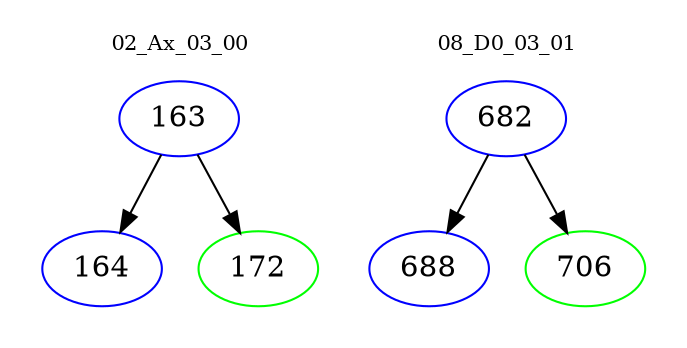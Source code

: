 digraph{
subgraph cluster_0 {
color = white
label = "02_Ax_03_00";
fontsize=10;
T0_163 [label="163", color="blue"]
T0_163 -> T0_164 [color="black"]
T0_164 [label="164", color="blue"]
T0_163 -> T0_172 [color="black"]
T0_172 [label="172", color="green"]
}
subgraph cluster_1 {
color = white
label = "08_D0_03_01";
fontsize=10;
T1_682 [label="682", color="blue"]
T1_682 -> T1_688 [color="black"]
T1_688 [label="688", color="blue"]
T1_682 -> T1_706 [color="black"]
T1_706 [label="706", color="green"]
}
}
